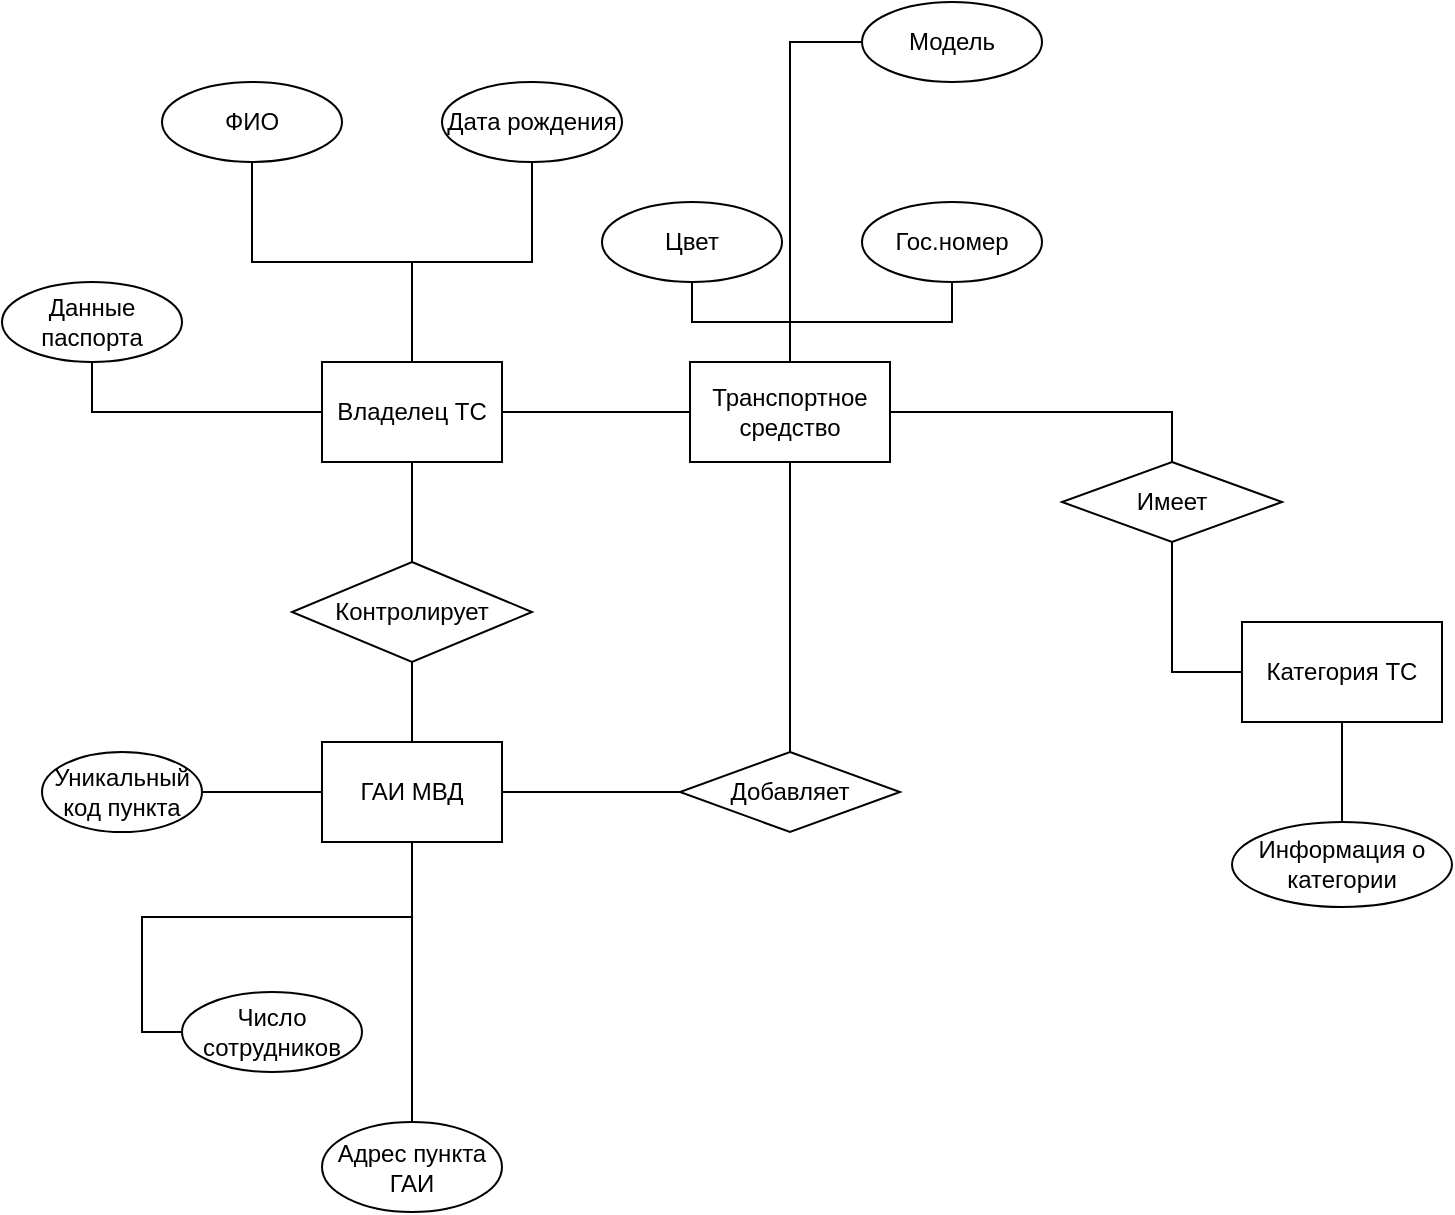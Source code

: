 <mxfile version="24.7.14">
  <diagram name="Страница — 1" id="ckJL72oD4UZl0WmPAvJ0">
    <mxGraphModel dx="1050" dy="530" grid="1" gridSize="10" guides="1" tooltips="1" connect="1" arrows="1" fold="1" page="1" pageScale="1" pageWidth="827" pageHeight="1169" math="0" shadow="0">
      <root>
        <mxCell id="0" />
        <mxCell id="1" parent="0" />
        <mxCell id="64Z--qGY2_ij0kFGhT7Z-11" style="edgeStyle=orthogonalEdgeStyle;rounded=0;orthogonalLoop=1;jettySize=auto;html=1;entryX=0.5;entryY=1;entryDx=0;entryDy=0;endArrow=none;endFill=0;" edge="1" parent="1" source="64Z--qGY2_ij0kFGhT7Z-1" target="64Z--qGY2_ij0kFGhT7Z-5">
          <mxGeometry relative="1" as="geometry" />
        </mxCell>
        <mxCell id="64Z--qGY2_ij0kFGhT7Z-12" style="edgeStyle=orthogonalEdgeStyle;rounded=0;orthogonalLoop=1;jettySize=auto;html=1;entryX=0.5;entryY=1;entryDx=0;entryDy=0;endArrow=none;endFill=0;" edge="1" parent="1" source="64Z--qGY2_ij0kFGhT7Z-1" target="64Z--qGY2_ij0kFGhT7Z-6">
          <mxGeometry relative="1" as="geometry" />
        </mxCell>
        <mxCell id="64Z--qGY2_ij0kFGhT7Z-13" style="edgeStyle=orthogonalEdgeStyle;rounded=0;orthogonalLoop=1;jettySize=auto;html=1;entryX=0.5;entryY=1;entryDx=0;entryDy=0;endArrow=none;endFill=0;" edge="1" parent="1" source="64Z--qGY2_ij0kFGhT7Z-1" target="64Z--qGY2_ij0kFGhT7Z-7">
          <mxGeometry relative="1" as="geometry" />
        </mxCell>
        <mxCell id="64Z--qGY2_ij0kFGhT7Z-28" style="edgeStyle=orthogonalEdgeStyle;rounded=0;orthogonalLoop=1;jettySize=auto;html=1;entryX=0;entryY=0.5;entryDx=0;entryDy=0;endArrow=none;endFill=0;" edge="1" parent="1" source="64Z--qGY2_ij0kFGhT7Z-1" target="64Z--qGY2_ij0kFGhT7Z-4">
          <mxGeometry relative="1" as="geometry" />
        </mxCell>
        <mxCell id="64Z--qGY2_ij0kFGhT7Z-1" value="Владелец ТС" style="rounded=0;whiteSpace=wrap;html=1;" vertex="1" parent="1">
          <mxGeometry x="180" y="250" width="90" height="50" as="geometry" />
        </mxCell>
        <mxCell id="64Z--qGY2_ij0kFGhT7Z-18" style="edgeStyle=orthogonalEdgeStyle;rounded=0;orthogonalLoop=1;jettySize=auto;html=1;entryX=0.5;entryY=0;entryDx=0;entryDy=0;endArrow=none;endFill=0;" edge="1" parent="1" source="64Z--qGY2_ij0kFGhT7Z-2" target="64Z--qGY2_ij0kFGhT7Z-14">
          <mxGeometry relative="1" as="geometry" />
        </mxCell>
        <mxCell id="64Z--qGY2_ij0kFGhT7Z-19" style="edgeStyle=orthogonalEdgeStyle;rounded=0;orthogonalLoop=1;jettySize=auto;html=1;entryX=0;entryY=0.5;entryDx=0;entryDy=0;endArrow=none;endFill=0;" edge="1" parent="1" source="64Z--qGY2_ij0kFGhT7Z-2" target="64Z--qGY2_ij0kFGhT7Z-15">
          <mxGeometry relative="1" as="geometry" />
        </mxCell>
        <mxCell id="64Z--qGY2_ij0kFGhT7Z-20" style="edgeStyle=orthogonalEdgeStyle;rounded=0;orthogonalLoop=1;jettySize=auto;html=1;entryX=1;entryY=0.5;entryDx=0;entryDy=0;endArrow=none;endFill=0;" edge="1" parent="1" source="64Z--qGY2_ij0kFGhT7Z-2" target="64Z--qGY2_ij0kFGhT7Z-17">
          <mxGeometry relative="1" as="geometry" />
        </mxCell>
        <mxCell id="64Z--qGY2_ij0kFGhT7Z-24" value="" style="edgeStyle=orthogonalEdgeStyle;rounded=0;orthogonalLoop=1;jettySize=auto;html=1;endArrow=none;endFill=0;" edge="1" parent="1" source="64Z--qGY2_ij0kFGhT7Z-2" target="64Z--qGY2_ij0kFGhT7Z-21">
          <mxGeometry relative="1" as="geometry" />
        </mxCell>
        <mxCell id="64Z--qGY2_ij0kFGhT7Z-26" style="edgeStyle=orthogonalEdgeStyle;rounded=0;orthogonalLoop=1;jettySize=auto;html=1;exitX=1;exitY=0.5;exitDx=0;exitDy=0;entryX=0;entryY=0.5;entryDx=0;entryDy=0;endArrow=none;endFill=0;" edge="1" parent="1" source="64Z--qGY2_ij0kFGhT7Z-2" target="64Z--qGY2_ij0kFGhT7Z-25">
          <mxGeometry relative="1" as="geometry" />
        </mxCell>
        <mxCell id="64Z--qGY2_ij0kFGhT7Z-2" value="ГАИ МВД" style="rounded=0;whiteSpace=wrap;html=1;" vertex="1" parent="1">
          <mxGeometry x="180" y="440" width="90" height="50" as="geometry" />
        </mxCell>
        <mxCell id="64Z--qGY2_ij0kFGhT7Z-35" value="" style="edgeStyle=orthogonalEdgeStyle;rounded=0;orthogonalLoop=1;jettySize=auto;html=1;endArrow=none;endFill=0;" edge="1" parent="1" source="64Z--qGY2_ij0kFGhT7Z-4" target="64Z--qGY2_ij0kFGhT7Z-30">
          <mxGeometry relative="1" as="geometry" />
        </mxCell>
        <mxCell id="64Z--qGY2_ij0kFGhT7Z-36" style="edgeStyle=orthogonalEdgeStyle;rounded=0;orthogonalLoop=1;jettySize=auto;html=1;entryX=0;entryY=0.5;entryDx=0;entryDy=0;endArrow=none;endFill=0;" edge="1" parent="1" source="64Z--qGY2_ij0kFGhT7Z-4" target="64Z--qGY2_ij0kFGhT7Z-31">
          <mxGeometry relative="1" as="geometry" />
        </mxCell>
        <mxCell id="64Z--qGY2_ij0kFGhT7Z-41" style="edgeStyle=orthogonalEdgeStyle;rounded=0;orthogonalLoop=1;jettySize=auto;html=1;entryX=0.5;entryY=0;entryDx=0;entryDy=0;endArrow=none;endFill=0;" edge="1" parent="1" source="64Z--qGY2_ij0kFGhT7Z-4" target="64Z--qGY2_ij0kFGhT7Z-40">
          <mxGeometry relative="1" as="geometry" />
        </mxCell>
        <mxCell id="64Z--qGY2_ij0kFGhT7Z-45" style="edgeStyle=orthogonalEdgeStyle;rounded=0;orthogonalLoop=1;jettySize=auto;html=1;entryX=0.5;entryY=1;entryDx=0;entryDy=0;endArrow=none;endFill=0;" edge="1" parent="1" source="64Z--qGY2_ij0kFGhT7Z-4" target="64Z--qGY2_ij0kFGhT7Z-33">
          <mxGeometry relative="1" as="geometry" />
        </mxCell>
        <mxCell id="64Z--qGY2_ij0kFGhT7Z-4" value="Транспортное средство" style="rounded=0;whiteSpace=wrap;html=1;" vertex="1" parent="1">
          <mxGeometry x="364" y="250" width="100" height="50" as="geometry" />
        </mxCell>
        <mxCell id="64Z--qGY2_ij0kFGhT7Z-5" value="ФИО" style="ellipse;whiteSpace=wrap;html=1;" vertex="1" parent="1">
          <mxGeometry x="100" y="110" width="90" height="40" as="geometry" />
        </mxCell>
        <mxCell id="64Z--qGY2_ij0kFGhT7Z-6" value="Дата рождения" style="ellipse;whiteSpace=wrap;html=1;" vertex="1" parent="1">
          <mxGeometry x="240" y="110" width="90" height="40" as="geometry" />
        </mxCell>
        <mxCell id="64Z--qGY2_ij0kFGhT7Z-7" value="Данные паспорта" style="ellipse;whiteSpace=wrap;html=1;" vertex="1" parent="1">
          <mxGeometry x="20" y="210" width="90" height="40" as="geometry" />
        </mxCell>
        <mxCell id="64Z--qGY2_ij0kFGhT7Z-14" value="Адрес пункта ГАИ" style="ellipse;whiteSpace=wrap;html=1;" vertex="1" parent="1">
          <mxGeometry x="180" y="630" width="90" height="45" as="geometry" />
        </mxCell>
        <mxCell id="64Z--qGY2_ij0kFGhT7Z-15" value="Число сотрудников" style="ellipse;whiteSpace=wrap;html=1;" vertex="1" parent="1">
          <mxGeometry x="110" y="565" width="90" height="40" as="geometry" />
        </mxCell>
        <mxCell id="64Z--qGY2_ij0kFGhT7Z-17" value="Уникальный код пункта" style="ellipse;whiteSpace=wrap;html=1;" vertex="1" parent="1">
          <mxGeometry x="40" y="445" width="80" height="40" as="geometry" />
        </mxCell>
        <mxCell id="64Z--qGY2_ij0kFGhT7Z-22" value="" style="edgeStyle=orthogonalEdgeStyle;rounded=0;orthogonalLoop=1;jettySize=auto;html=1;endArrow=none;endFill=0;" edge="1" parent="1" source="64Z--qGY2_ij0kFGhT7Z-21" target="64Z--qGY2_ij0kFGhT7Z-1">
          <mxGeometry relative="1" as="geometry" />
        </mxCell>
        <mxCell id="64Z--qGY2_ij0kFGhT7Z-21" value="Контролирует" style="rhombus;whiteSpace=wrap;html=1;" vertex="1" parent="1">
          <mxGeometry x="165" y="350" width="120" height="50" as="geometry" />
        </mxCell>
        <mxCell id="64Z--qGY2_ij0kFGhT7Z-27" value="" style="edgeStyle=orthogonalEdgeStyle;rounded=0;orthogonalLoop=1;jettySize=auto;html=1;endArrow=none;endFill=0;" edge="1" parent="1" source="64Z--qGY2_ij0kFGhT7Z-25" target="64Z--qGY2_ij0kFGhT7Z-4">
          <mxGeometry relative="1" as="geometry" />
        </mxCell>
        <mxCell id="64Z--qGY2_ij0kFGhT7Z-25" value="Добавляет" style="rhombus;whiteSpace=wrap;html=1;" vertex="1" parent="1">
          <mxGeometry x="359" y="445" width="110" height="40" as="geometry" />
        </mxCell>
        <mxCell id="64Z--qGY2_ij0kFGhT7Z-30" value="Гос.номер" style="ellipse;whiteSpace=wrap;html=1;" vertex="1" parent="1">
          <mxGeometry x="450" y="170" width="90" height="40" as="geometry" />
        </mxCell>
        <mxCell id="64Z--qGY2_ij0kFGhT7Z-31" value="Модель" style="ellipse;whiteSpace=wrap;html=1;" vertex="1" parent="1">
          <mxGeometry x="450" y="70" width="90" height="40" as="geometry" />
        </mxCell>
        <mxCell id="64Z--qGY2_ij0kFGhT7Z-33" value="Цвет" style="ellipse;whiteSpace=wrap;html=1;" vertex="1" parent="1">
          <mxGeometry x="320" y="170" width="90" height="40" as="geometry" />
        </mxCell>
        <mxCell id="64Z--qGY2_ij0kFGhT7Z-44" style="edgeStyle=orthogonalEdgeStyle;rounded=0;orthogonalLoop=1;jettySize=auto;html=1;entryX=0.5;entryY=0;entryDx=0;entryDy=0;endArrow=none;endFill=0;" edge="1" parent="1" source="64Z--qGY2_ij0kFGhT7Z-39" target="64Z--qGY2_ij0kFGhT7Z-43">
          <mxGeometry relative="1" as="geometry" />
        </mxCell>
        <mxCell id="64Z--qGY2_ij0kFGhT7Z-39" value="Категория ТС" style="rounded=0;whiteSpace=wrap;html=1;" vertex="1" parent="1">
          <mxGeometry x="640" y="380" width="100" height="50" as="geometry" />
        </mxCell>
        <mxCell id="64Z--qGY2_ij0kFGhT7Z-42" style="edgeStyle=orthogonalEdgeStyle;rounded=0;orthogonalLoop=1;jettySize=auto;html=1;entryX=0;entryY=0.5;entryDx=0;entryDy=0;endArrow=none;endFill=0;" edge="1" parent="1" source="64Z--qGY2_ij0kFGhT7Z-40" target="64Z--qGY2_ij0kFGhT7Z-39">
          <mxGeometry relative="1" as="geometry" />
        </mxCell>
        <mxCell id="64Z--qGY2_ij0kFGhT7Z-40" value="Имеет" style="rhombus;whiteSpace=wrap;html=1;" vertex="1" parent="1">
          <mxGeometry x="550" y="300" width="110" height="40" as="geometry" />
        </mxCell>
        <mxCell id="64Z--qGY2_ij0kFGhT7Z-43" value="Информация о категории" style="ellipse;whiteSpace=wrap;html=1;" vertex="1" parent="1">
          <mxGeometry x="635" y="480" width="110" height="42.5" as="geometry" />
        </mxCell>
      </root>
    </mxGraphModel>
  </diagram>
</mxfile>
